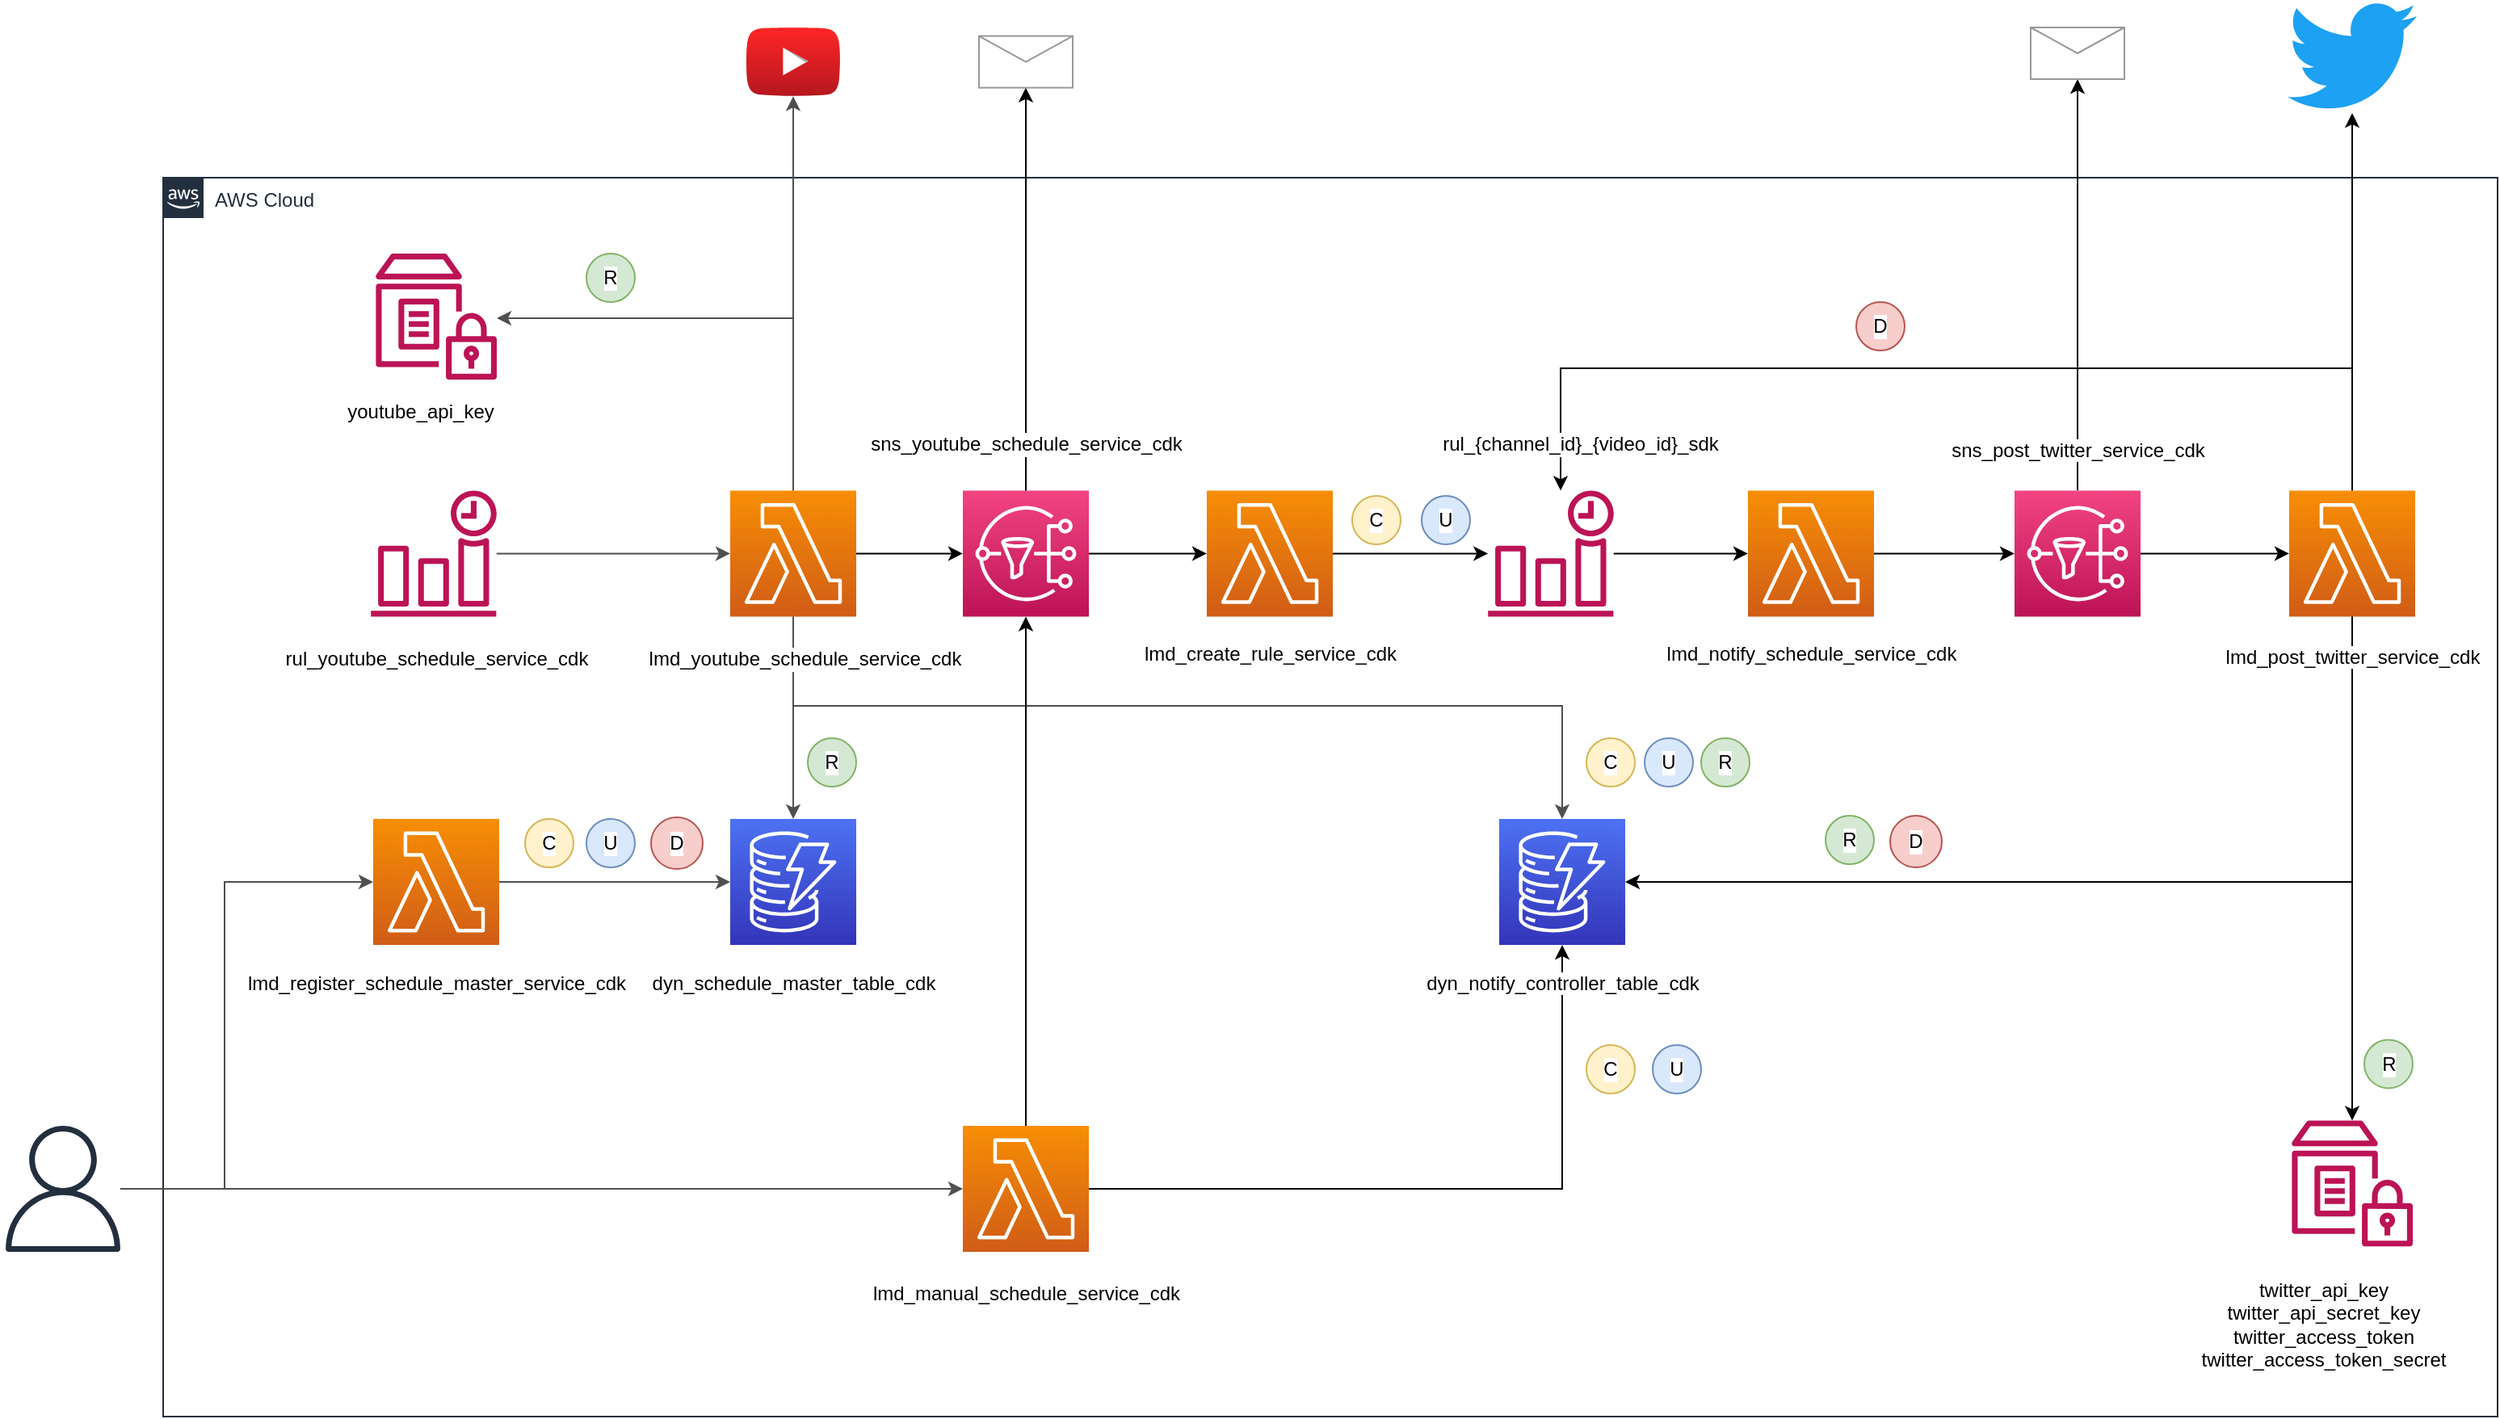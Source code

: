 <mxfile version="12.4.2" type="device" pages="1"><diagram id="9Kj1DvCb_Osgrf3cXfXj" name="Page-1"><mxGraphModel dx="2062" dy="1183" grid="0" gridSize="10" guides="1" tooltips="1" connect="1" arrows="1" fold="1" page="1" pageScale="1" pageWidth="1600" pageHeight="900" background="#FFFFFF" math="0" shadow="0"><root><mxCell id="0"/><mxCell id="1" parent="0"/><mxCell id="Mp6nSETJtWcOPBxeQtIm-13" value="AWS Cloud" style="points=[[0,0],[0.25,0],[0.5,0],[0.75,0],[1,0],[1,0.25],[1,0.5],[1,0.75],[1,1],[0.75,1],[0.5,1],[0.25,1],[0,1],[0,0.75],[0,0.5],[0,0.25]];outlineConnect=0;gradientColor=none;html=1;whiteSpace=wrap;fontSize=12;fontStyle=0;shape=mxgraph.aws4.group;grIcon=mxgraph.aws4.group_aws_cloud_alt;strokeColor=#232F3E;verticalAlign=top;align=left;spacingLeft=30;fontColor=#232F3E;dashed=0;fillColor=none;" parent="1" vertex="1"><mxGeometry x="122" y="123" width="1445" height="767" as="geometry"/></mxCell><mxCell id="Mp6nSETJtWcOPBxeQtIm-1" value="" style="outlineConnect=0;fontColor=#232F3E;gradientColor=#4D72F3;gradientDirection=north;fillColor=#3334B9;strokeColor=#ffffff;dashed=0;verticalLabelPosition=bottom;verticalAlign=top;align=center;html=1;fontSize=12;fontStyle=0;aspect=fixed;shape=mxgraph.aws4.resourceIcon;resIcon=mxgraph.aws4.dynamodb;" parent="1" vertex="1"><mxGeometry x="949" y="520" width="78" height="78" as="geometry"/></mxCell><mxCell id="Mp6nSETJtWcOPBxeQtIm-3" value="" style="outlineConnect=0;fontColor=#232F3E;gradientColor=#4D72F3;gradientDirection=north;fillColor=#3334B9;strokeColor=#ffffff;dashed=0;verticalLabelPosition=bottom;verticalAlign=top;align=center;html=1;fontSize=12;fontStyle=0;aspect=fixed;shape=mxgraph.aws4.resourceIcon;resIcon=mxgraph.aws4.dynamodb;" parent="1" vertex="1"><mxGeometry x="473" y="520" width="78" height="78" as="geometry"/></mxCell><mxCell id="Mp6nSETJtWcOPBxeQtIm-12" style="edgeStyle=orthogonalEdgeStyle;rounded=0;orthogonalLoop=1;jettySize=auto;html=1;strokeColor=#4F4F4F;" parent="1" source="Mp6nSETJtWcOPBxeQtIm-4" target="Mp6nSETJtWcOPBxeQtIm-3" edge="1"><mxGeometry relative="1" as="geometry"/></mxCell><mxCell id="Mp6nSETJtWcOPBxeQtIm-14" style="edgeStyle=orthogonalEdgeStyle;rounded=0;orthogonalLoop=1;jettySize=auto;html=1;strokeColor=#4F4F4F;" parent="1" source="Mp6nSETJtWcOPBxeQtIm-4" target="Mp6nSETJtWcOPBxeQtIm-1" edge="1"><mxGeometry relative="1" as="geometry"><Array as="points"><mxPoint x="575" y="450"/><mxPoint x="775" y="450"/></Array></mxGeometry></mxCell><mxCell id="Mp6nSETJtWcOPBxeQtIm-17" value="" style="edgeStyle=orthogonalEdgeStyle;rounded=0;orthogonalLoop=1;jettySize=auto;html=1;strokeColor=#4F4F4F;" parent="1" source="Mp6nSETJtWcOPBxeQtIm-4" target="Mp6nSETJtWcOPBxeQtIm-15" edge="1"><mxGeometry relative="1" as="geometry"><mxPoint x="512" y="160" as="targetPoint"/></mxGeometry></mxCell><mxCell id="Mp6nSETJtWcOPBxeQtIm-76" style="edgeStyle=orthogonalEdgeStyle;rounded=0;orthogonalLoop=1;jettySize=auto;html=1;strokeColor=#4F4F4F;" parent="1" source="Mp6nSETJtWcOPBxeQtIm-4" target="Mp6nSETJtWcOPBxeQtIm-75" edge="1"><mxGeometry relative="1" as="geometry"><Array as="points"><mxPoint x="512" y="210"/></Array></mxGeometry></mxCell><mxCell id="AKmsXylE_QyVyKZ4LMGY-3" style="edgeStyle=orthogonalEdgeStyle;rounded=0;orthogonalLoop=1;jettySize=auto;html=1;strokeColor=#000000;" parent="1" source="Mp6nSETJtWcOPBxeQtIm-4" target="AKmsXylE_QyVyKZ4LMGY-1" edge="1"><mxGeometry relative="1" as="geometry"/></mxCell><mxCell id="Mp6nSETJtWcOPBxeQtIm-4" value="" style="outlineConnect=0;fontColor=#232F3E;gradientColor=#F78E04;gradientDirection=north;fillColor=#D05C17;strokeColor=#ffffff;dashed=0;verticalLabelPosition=bottom;verticalAlign=top;align=center;html=1;fontSize=12;fontStyle=0;aspect=fixed;shape=mxgraph.aws4.resourceIcon;resIcon=mxgraph.aws4.lambda;" parent="1" vertex="1"><mxGeometry x="473" y="316.7" width="78" height="78" as="geometry"/></mxCell><mxCell id="AKmsXylE_QyVyKZ4LMGY-6" style="edgeStyle=orthogonalEdgeStyle;rounded=0;orthogonalLoop=1;jettySize=auto;html=1;strokeColor=#000000;" parent="1" source="Mp6nSETJtWcOPBxeQtIm-6" target="Mp6nSETJtWcOPBxeQtIm-21" edge="1"><mxGeometry relative="1" as="geometry"/></mxCell><mxCell id="63raANwZiFqSiwziWegK-8" style="edgeStyle=orthogonalEdgeStyle;rounded=0;orthogonalLoop=1;jettySize=auto;html=1;strokeColor=#000000;" edge="1" parent="1" source="Mp6nSETJtWcOPBxeQtIm-6" target="Mp6nSETJtWcOPBxeQtIm-18"><mxGeometry relative="1" as="geometry"><Array as="points"><mxPoint x="1477" y="241"/><mxPoint x="987" y="241"/></Array></mxGeometry></mxCell><mxCell id="Mp6nSETJtWcOPBxeQtIm-6" value="" style="outlineConnect=0;fontColor=#232F3E;gradientColor=#F78E04;gradientDirection=north;fillColor=#D05C17;strokeColor=#ffffff;dashed=0;verticalLabelPosition=bottom;verticalAlign=top;align=center;html=1;fontSize=12;fontStyle=0;aspect=fixed;shape=mxgraph.aws4.resourceIcon;resIcon=mxgraph.aws4.lambda;" parent="1" vertex="1"><mxGeometry x="1438" y="316.7" width="78" height="78" as="geometry"/></mxCell><mxCell id="Mp6nSETJtWcOPBxeQtIm-9" style="edgeStyle=orthogonalEdgeStyle;rounded=0;orthogonalLoop=1;jettySize=auto;html=1;strokeColor=#4F4F4F;" parent="1" source="Mp6nSETJtWcOPBxeQtIm-8" target="Mp6nSETJtWcOPBxeQtIm-4" edge="1"><mxGeometry relative="1" as="geometry"/></mxCell><mxCell id="Mp6nSETJtWcOPBxeQtIm-8" value="" style="outlineConnect=0;fontColor=#232F3E;gradientColor=none;fillColor=#BC1356;strokeColor=none;dashed=0;verticalLabelPosition=bottom;verticalAlign=top;align=center;html=1;fontSize=12;fontStyle=0;aspect=fixed;pointerEvents=1;shape=mxgraph.aws4.event_time_based;" parent="1" vertex="1"><mxGeometry x="250.5" y="316.7" width="78" height="78" as="geometry"/></mxCell><mxCell id="Mp6nSETJtWcOPBxeQtIm-15" value="" style="dashed=0;outlineConnect=0;html=1;align=center;labelPosition=center;verticalLabelPosition=bottom;verticalAlign=top;shape=mxgraph.weblogos.youtube_2;fillColor=#FF2626;gradientColor=#B5171F" parent="1" vertex="1"><mxGeometry x="482.8" y="30.0" width="58.4" height="42.6" as="geometry"/></mxCell><mxCell id="6" style="edgeStyle=none;html=1;strokeColor=#000000;" parent="1" source="Mp6nSETJtWcOPBxeQtIm-18" target="5" edge="1"><mxGeometry relative="1" as="geometry"/></mxCell><mxCell id="Mp6nSETJtWcOPBxeQtIm-18" value="" style="outlineConnect=0;fontColor=#232F3E;gradientColor=none;fillColor=#BC1356;strokeColor=none;dashed=0;verticalLabelPosition=bottom;verticalAlign=top;align=center;html=1;fontSize=12;fontStyle=0;aspect=fixed;pointerEvents=1;shape=mxgraph.aws4.event_time_based;" parent="1" vertex="1"><mxGeometry x="942" y="316.7" width="78" height="78" as="geometry"/></mxCell><mxCell id="Mp6nSETJtWcOPBxeQtIm-21" value="" style="dashed=0;outlineConnect=0;html=1;align=center;labelPosition=center;verticalLabelPosition=bottom;verticalAlign=top;shape=mxgraph.weblogos.twitter;fillColor=#1DA1F2;strokeColor=none" parent="1" vertex="1"><mxGeometry x="1437" y="13.0" width="80" height="70" as="geometry"/></mxCell><mxCell id="Mp6nSETJtWcOPBxeQtIm-31" style="edgeStyle=orthogonalEdgeStyle;rounded=0;orthogonalLoop=1;jettySize=auto;html=1;strokeColor=#000000;" parent="1" source="Mp6nSETJtWcOPBxeQtIm-29" target="Mp6nSETJtWcOPBxeQtIm-1" edge="1"><mxGeometry relative="1" as="geometry"/></mxCell><mxCell id="7yaGFpNtUyp5XE1QbwC2-1" style="edgeStyle=orthogonalEdgeStyle;rounded=0;orthogonalLoop=1;jettySize=auto;html=1;strokeColor=#000000;" parent="1" source="Mp6nSETJtWcOPBxeQtIm-29" target="AKmsXylE_QyVyKZ4LMGY-1" edge="1"><mxGeometry relative="1" as="geometry"/></mxCell><mxCell id="Mp6nSETJtWcOPBxeQtIm-29" value="" style="outlineConnect=0;fontColor=#232F3E;gradientColor=#F78E04;gradientDirection=north;fillColor=#D05C17;strokeColor=#ffffff;dashed=0;verticalLabelPosition=bottom;verticalAlign=top;align=center;html=1;fontSize=12;fontStyle=0;aspect=fixed;shape=mxgraph.aws4.resourceIcon;resIcon=mxgraph.aws4.lambda;" parent="1" vertex="1"><mxGeometry x="617" y="710" width="78" height="78" as="geometry"/></mxCell><mxCell id="Mp6nSETJtWcOPBxeQtIm-36" value="&lt;span style=&quot;color: rgba(0 , 0 , 0 , 0) ; font-family: monospace ; font-size: 0px&quot;&gt;%3CmxGraphModel%3E%3Croot%3E%3CmxCell%20id%3D%220%22%2F%3E%3CmxCell%20id%3D%221%22%20parent%3D%220%22%2F%3E%3CmxCell%20id%3D%222%22%20value%3D%22%26lt%3Bdiv%20style%3D%26quot%3Bcolor%3A%20rgb(248%20%2C%20248%20%2C%20242)%20%3B%20background-color%3A%20rgb(39%20%2C%2040%20%2C%2034)%20%3B%20font-family%3A%20%26amp%3B%2334%3Bconsolas%26amp%3B%2334%3B%20%2C%20%26amp%3B%2334%3Bcourier%20new%26amp%3B%2334%3B%20%2C%20monospace%20%3B%20font-size%3A%2014px%20%3B%20line-height%3A%2019px%20%3B%20white-space%3A%20pre%26quot%3B%26gt%3B%26lt%3Bspan%20style%3D%26quot%3Bcolor%3A%20%23e6db74%26quot%3B%26gt%3Byoutube-schedule-service%26lt%3B%2Fspan%26gt%3B%26lt%3B%2Fdiv%26gt%3B%22%20style%3D%22text%3Bhtml%3D1%3Balign%3Dcenter%3BverticalAlign%3Dmiddle%3Bresizable%3D0%3Bpoints%3D%5B%5D%3B%3Bautosize%3D1%3B%22%20vertex%3D%221%22%20parent%3D%221%22%3E%3CmxGeometry%20x%3D%22460%22%20y%3D%22800%22%20width%3D%22200%22%20height%3D%2220%22%20as%3D%22geometry%22%2F%3E%3C%2FmxCell%3E%3C%2Froot%3E%3C%2FmxGraphModel%3E&lt;/span&gt;" style="text;html=1;align=center;verticalAlign=middle;resizable=0;points=[];;autosize=1;" parent="1" vertex="1"><mxGeometry x="615" y="842" width="20" height="20" as="geometry"/></mxCell><mxCell id="Mp6nSETJtWcOPBxeQtIm-40" value="lmd_youtube_schedule_service_cdk" style="text;html=1;align=center;verticalAlign=middle;resizable=0;points=[];;autosize=1;labelBackgroundColor=#ffffff;fontColor=#000000;" parent="1" vertex="1"><mxGeometry x="414" y="410.5" width="210" height="20" as="geometry"/></mxCell><mxCell id="Mp6nSETJtWcOPBxeQtIm-43" style="edgeStyle=orthogonalEdgeStyle;rounded=0;orthogonalLoop=1;jettySize=auto;html=1;strokeColor=#4F4F4F;" parent="1" source="Mp6nSETJtWcOPBxeQtIm-42" target="Mp6nSETJtWcOPBxeQtIm-29" edge="1"><mxGeometry relative="1" as="geometry"/></mxCell><mxCell id="Mp6nSETJtWcOPBxeQtIm-49" style="edgeStyle=orthogonalEdgeStyle;rounded=0;orthogonalLoop=1;jettySize=auto;html=1;strokeColor=#4F4F4F;" parent="1" source="Mp6nSETJtWcOPBxeQtIm-42" target="Mp6nSETJtWcOPBxeQtIm-47" edge="1"><mxGeometry relative="1" as="geometry"><Array as="points"><mxPoint x="160" y="749"/><mxPoint x="160" y="559"/></Array></mxGeometry></mxCell><mxCell id="Mp6nSETJtWcOPBxeQtIm-42" value="" style="outlineConnect=0;fontColor=#232F3E;gradientColor=none;fillColor=#232F3E;strokeColor=none;dashed=0;verticalLabelPosition=bottom;verticalAlign=top;align=center;html=1;fontSize=12;fontStyle=0;aspect=fixed;pointerEvents=1;shape=mxgraph.aws4.user;labelBackgroundColor=#ffffff;" parent="1" vertex="1"><mxGeometry x="21" y="710" width="78" height="78" as="geometry"/></mxCell><mxCell id="Mp6nSETJtWcOPBxeQtIm-78" style="edgeStyle=orthogonalEdgeStyle;rounded=0;orthogonalLoop=1;jettySize=auto;html=1;strokeColor=#000000;" parent="1" source="Mp6nSETJtWcOPBxeQtIm-6" target="Mp6nSETJtWcOPBxeQtIm-77" edge="1"><mxGeometry relative="1" as="geometry"/></mxCell><mxCell id="63raANwZiFqSiwziWegK-9" style="edgeStyle=orthogonalEdgeStyle;rounded=0;orthogonalLoop=1;jettySize=auto;html=1;strokeColor=#000000;" edge="1" parent="1" source="Mp6nSETJtWcOPBxeQtIm-6" target="Mp6nSETJtWcOPBxeQtIm-1"><mxGeometry relative="1" as="geometry"><Array as="points"><mxPoint x="1477" y="559"/></Array></mxGeometry></mxCell><mxCell id="Mp6nSETJtWcOPBxeQtIm-44" value="lmd_post_twitter_service_cdk" style="text;html=1;align=center;labelBackgroundColor=#ffffff;fontColor=#000000;" parent="1" vertex="1"><mxGeometry x="1407" y="405.5" width="140" height="25" as="geometry"/></mxCell><mxCell id="Mp6nSETJtWcOPBxeQtIm-46" value="lmd_manual_schedule_service_cdk" style="text;html=1;align=center;labelBackgroundColor=#ffffff;fontColor=#000000;" parent="1" vertex="1"><mxGeometry x="586" y="800" width="140" height="25" as="geometry"/></mxCell><mxCell id="Mp6nSETJtWcOPBxeQtIm-48" style="edgeStyle=orthogonalEdgeStyle;rounded=0;orthogonalLoop=1;jettySize=auto;html=1;strokeColor=#4F4F4F;" parent="1" source="Mp6nSETJtWcOPBxeQtIm-47" target="Mp6nSETJtWcOPBxeQtIm-3" edge="1"><mxGeometry relative="1" as="geometry"/></mxCell><mxCell id="Mp6nSETJtWcOPBxeQtIm-47" value="" style="outlineConnect=0;fontColor=#232F3E;gradientColor=#F78E04;gradientDirection=north;fillColor=#D05C17;strokeColor=#ffffff;dashed=0;verticalLabelPosition=bottom;verticalAlign=top;align=center;html=1;fontSize=12;fontStyle=0;aspect=fixed;shape=mxgraph.aws4.resourceIcon;resIcon=mxgraph.aws4.lambda;" parent="1" vertex="1"><mxGeometry x="252" y="520" width="78" height="78" as="geometry"/></mxCell><mxCell id="Mp6nSETJtWcOPBxeQtIm-50" value="dyn_schedule_master_table_cdk" style="text;html=1;align=center;labelBackgroundColor=#ffffff;fontColor=#000000;" parent="1" vertex="1"><mxGeometry x="442" y="608" width="140" height="25" as="geometry"/></mxCell><mxCell id="Mp6nSETJtWcOPBxeQtIm-51" value="dyn_notify_controller_table_cdk" style="text;html=1;align=center;labelBackgroundColor=#ffffff;fontColor=#000000;" parent="1" vertex="1"><mxGeometry x="918" y="608" width="140" height="25" as="geometry"/></mxCell><mxCell id="Mp6nSETJtWcOPBxeQtIm-52" value="lmd_register_schedule_master_service_cdk" style="text;html=1;align=center;labelBackgroundColor=#ffffff;fontColor=#000000;" parent="1" vertex="1"><mxGeometry x="221" y="608" width="140" height="25" as="geometry"/></mxCell><mxCell id="Mp6nSETJtWcOPBxeQtIm-54" value="rul_youtube_schedule_service_cdk" style="text;html=1;align=center;verticalAlign=middle;resizable=0;points=[];;autosize=1;labelBackgroundColor=#ffffff;fontColor=#000000;" parent="1" vertex="1"><mxGeometry x="191" y="410.5" width="200" height="20" as="geometry"/></mxCell><mxCell id="63raANwZiFqSiwziWegK-15" style="edgeStyle=orthogonalEdgeStyle;rounded=0;orthogonalLoop=1;jettySize=auto;html=1;strokeColor=#000000;" edge="1" parent="1" source="3" target="63raANwZiFqSiwziWegK-14"><mxGeometry relative="1" as="geometry"/></mxCell><mxCell id="Mp6nSETJtWcOPBxeQtIm-56" value="sns_post_twitter_service_cdk" style="text;html=1;align=center;labelBackgroundColor=#ffffff;fontColor=#000000;" parent="1" vertex="1"><mxGeometry x="1237" y="278" width="140" height="25" as="geometry"/></mxCell><mxCell id="Mp6nSETJtWcOPBxeQtIm-57" value="rul_{channel_id}_{video_id}_sdk" style="text;html=1;align=center;verticalAlign=middle;resizable=0;points=[];;autosize=1;labelBackgroundColor=#ffffff;fontColor=#000000;" parent="1" vertex="1"><mxGeometry x="904" y="278" width="190" height="20" as="geometry"/></mxCell><mxCell id="Mp6nSETJtWcOPBxeQtIm-58" value="C" style="ellipse;whiteSpace=wrap;html=1;aspect=fixed;labelBackgroundColor=#ffffff;align=center;fillColor=#fff2cc;strokeColor=#d6b656;fontColor=#000000;" parent="1" vertex="1"><mxGeometry x="346" y="520" width="30" height="30" as="geometry"/></mxCell><mxCell id="Mp6nSETJtWcOPBxeQtIm-59" value="R" style="ellipse;whiteSpace=wrap;html=1;aspect=fixed;labelBackgroundColor=#ffffff;align=center;fillColor=#d5e8d4;strokeColor=#82b366;fontColor=#000000;" parent="1" vertex="1"><mxGeometry x="521" y="470" width="30" height="30" as="geometry"/></mxCell><mxCell id="Mp6nSETJtWcOPBxeQtIm-62" value="R" style="ellipse;whiteSpace=wrap;html=1;aspect=fixed;labelBackgroundColor=#ffffff;align=center;fillColor=#d5e8d4;strokeColor=#82b366;fontColor=#000000;" parent="1" vertex="1"><mxGeometry x="1151" y="518" width="30" height="30" as="geometry"/></mxCell><mxCell id="Mp6nSETJtWcOPBxeQtIm-63" value="C" style="ellipse;whiteSpace=wrap;html=1;aspect=fixed;labelBackgroundColor=#ffffff;align=center;fillColor=#fff2cc;strokeColor=#d6b656;fontColor=#000000;" parent="1" vertex="1"><mxGeometry x="858" y="320" width="30" height="30" as="geometry"/></mxCell><mxCell id="Mp6nSETJtWcOPBxeQtIm-64" value="D" style="ellipse;whiteSpace=wrap;html=1;aspect=fixed;labelBackgroundColor=#ffffff;align=center;fillColor=#f8cecc;strokeColor=#b85450;fontColor=#000000;" parent="1" vertex="1"><mxGeometry x="1170" y="200" width="30" height="30" as="geometry"/></mxCell><mxCell id="Mp6nSETJtWcOPBxeQtIm-66" value="U" style="ellipse;whiteSpace=wrap;html=1;aspect=fixed;labelBackgroundColor=#ffffff;align=center;fillColor=#dae8fc;strokeColor=#6c8ebf;fontColor=#000000;" parent="1" vertex="1"><mxGeometry x="901" y="320" width="30" height="30" as="geometry"/></mxCell><mxCell id="Mp6nSETJtWcOPBxeQtIm-67" value="D" style="ellipse;whiteSpace=wrap;html=1;aspect=fixed;labelBackgroundColor=#ffffff;align=center;fillColor=#f8cecc;strokeColor=#b85450;fontColor=#000000;" parent="1" vertex="1"><mxGeometry x="1191" y="518" width="32" height="32" as="geometry"/></mxCell><mxCell id="Mp6nSETJtWcOPBxeQtIm-68" value="U" style="ellipse;whiteSpace=wrap;html=1;aspect=fixed;labelBackgroundColor=#ffffff;align=center;fillColor=#dae8fc;strokeColor=#6c8ebf;fontColor=#000000;" parent="1" vertex="1"><mxGeometry x="384" y="520" width="30" height="30" as="geometry"/></mxCell><mxCell id="Mp6nSETJtWcOPBxeQtIm-69" value="D" style="ellipse;whiteSpace=wrap;html=1;aspect=fixed;labelBackgroundColor=#ffffff;align=center;fillColor=#f8cecc;strokeColor=#b85450;fontColor=#000000;" parent="1" vertex="1"><mxGeometry x="424" y="519" width="32" height="32" as="geometry"/></mxCell><mxCell id="Mp6nSETJtWcOPBxeQtIm-70" value="C" style="ellipse;whiteSpace=wrap;html=1;aspect=fixed;labelBackgroundColor=#ffffff;align=center;fillColor=#fff2cc;strokeColor=#d6b656;fontColor=#000000;" parent="1" vertex="1"><mxGeometry x="1003" y="660" width="30" height="30" as="geometry"/></mxCell><mxCell id="Mp6nSETJtWcOPBxeQtIm-71" value="U" style="ellipse;whiteSpace=wrap;html=1;aspect=fixed;labelBackgroundColor=#ffffff;align=center;fillColor=#dae8fc;strokeColor=#6c8ebf;fontColor=#000000;" parent="1" vertex="1"><mxGeometry x="1044" y="660" width="30" height="30" as="geometry"/></mxCell><mxCell id="Mp6nSETJtWcOPBxeQtIm-74" value="R" style="ellipse;whiteSpace=wrap;html=1;aspect=fixed;labelBackgroundColor=#ffffff;align=center;fillColor=#d5e8d4;strokeColor=#82b366;fontColor=#000000;" parent="1" vertex="1"><mxGeometry x="384" y="170" width="30" height="30" as="geometry"/></mxCell><mxCell id="Mp6nSETJtWcOPBxeQtIm-75" value="" style="outlineConnect=0;fontColor=#232F3E;gradientColor=none;fillColor=#BC1356;strokeColor=none;dashed=0;verticalLabelPosition=bottom;verticalAlign=top;align=center;html=1;fontSize=12;fontStyle=0;aspect=fixed;pointerEvents=1;shape=mxgraph.aws4.parameter_store;labelBackgroundColor=#ffffff;" parent="1" vertex="1"><mxGeometry x="253.5" y="170" width="75" height="78" as="geometry"/></mxCell><mxCell id="Mp6nSETJtWcOPBxeQtIm-77" value="" style="outlineConnect=0;fontColor=#232F3E;gradientColor=none;fillColor=#BC1356;strokeColor=none;dashed=0;verticalLabelPosition=bottom;verticalAlign=top;align=center;html=1;fontSize=12;fontStyle=0;aspect=fixed;pointerEvents=1;shape=mxgraph.aws4.parameter_store;labelBackgroundColor=#ffffff;" parent="1" vertex="1"><mxGeometry x="1439.5" y="706.7" width="75" height="78" as="geometry"/></mxCell><mxCell id="Mp6nSETJtWcOPBxeQtIm-79" value="youtube_api_key" style="text;html=1;align=center;verticalAlign=middle;resizable=0;points=[];;autosize=1;labelBackgroundColor=#ffffff;fontColor=#000000;" parent="1" vertex="1"><mxGeometry x="226" y="258" width="110" height="20" as="geometry"/></mxCell><mxCell id="Mp6nSETJtWcOPBxeQtIm-80" value="&lt;div&gt;twitter_api_key&lt;/div&gt;&lt;div&gt;twitter_api_secret_key&lt;/div&gt;&lt;div&gt;twitter_access_token&lt;/div&gt;&lt;div&gt;twitter_access_token_secret&lt;/div&gt;" style="text;html=1;align=center;labelBackgroundColor=#ffffff;fontColor=#000000;" parent="1" vertex="1"><mxGeometry x="1364" y="798" width="189" height="70" as="geometry"/></mxCell><mxCell id="Mp6nSETJtWcOPBxeQtIm-81" value="R" style="ellipse;whiteSpace=wrap;html=1;aspect=fixed;labelBackgroundColor=#ffffff;align=center;fillColor=#d5e8d4;strokeColor=#82b366;fontColor=#000000;" parent="1" vertex="1"><mxGeometry x="1484.5" y="656.7" width="30" height="30" as="geometry"/></mxCell><mxCell id="Mp6nSETJtWcOPBxeQtIm-82" value="C" style="ellipse;whiteSpace=wrap;html=1;aspect=fixed;labelBackgroundColor=#ffffff;align=center;fillColor=#fff2cc;strokeColor=#d6b656;fontColor=#000000;" parent="1" vertex="1"><mxGeometry x="1003" y="470" width="30" height="30" as="geometry"/></mxCell><mxCell id="Mp6nSETJtWcOPBxeQtIm-83" value="U" style="ellipse;whiteSpace=wrap;html=1;aspect=fixed;labelBackgroundColor=#ffffff;align=center;fillColor=#dae8fc;strokeColor=#6c8ebf;fontColor=#000000;" parent="1" vertex="1"><mxGeometry x="1039" y="470" width="30" height="30" as="geometry"/></mxCell><mxCell id="AKmsXylE_QyVyKZ4LMGY-4" style="edgeStyle=orthogonalEdgeStyle;rounded=0;orthogonalLoop=1;jettySize=auto;html=1;strokeColor=#000000;" parent="1" source="AKmsXylE_QyVyKZ4LMGY-1" target="AKmsXylE_QyVyKZ4LMGY-2" edge="1"><mxGeometry relative="1" as="geometry"/></mxCell><mxCell id="AKmsXylE_QyVyKZ4LMGY-1" value="" style="outlineConnect=0;fontColor=#232F3E;gradientColor=#F34482;gradientDirection=north;fillColor=#BC1356;strokeColor=#ffffff;dashed=0;verticalLabelPosition=bottom;verticalAlign=top;align=center;html=1;fontSize=12;fontStyle=0;aspect=fixed;shape=mxgraph.aws4.resourceIcon;resIcon=mxgraph.aws4.sns;" parent="1" vertex="1"><mxGeometry x="617" y="316.7" width="78" height="78" as="geometry"/></mxCell><mxCell id="AKmsXylE_QyVyKZ4LMGY-5" style="edgeStyle=orthogonalEdgeStyle;rounded=0;orthogonalLoop=1;jettySize=auto;html=1;strokeColor=#000000;" parent="1" source="AKmsXylE_QyVyKZ4LMGY-2" target="Mp6nSETJtWcOPBxeQtIm-18" edge="1"><mxGeometry relative="1" as="geometry"/></mxCell><mxCell id="AKmsXylE_QyVyKZ4LMGY-2" value="" style="outlineConnect=0;fontColor=#232F3E;gradientColor=#F78E04;gradientDirection=north;fillColor=#D05C17;strokeColor=#ffffff;dashed=0;verticalLabelPosition=bottom;verticalAlign=top;align=center;html=1;fontSize=12;fontStyle=0;aspect=fixed;shape=mxgraph.aws4.resourceIcon;resIcon=mxgraph.aws4.lambda;" parent="1" vertex="1"><mxGeometry x="768" y="316.7" width="78" height="78" as="geometry"/></mxCell><mxCell id="63raANwZiFqSiwziWegK-13" style="edgeStyle=orthogonalEdgeStyle;rounded=0;orthogonalLoop=1;jettySize=auto;html=1;strokeColor=#000000;" edge="1" parent="1" source="AKmsXylE_QyVyKZ4LMGY-1" target="63raANwZiFqSiwziWegK-12"><mxGeometry relative="1" as="geometry"/></mxCell><mxCell id="AKmsXylE_QyVyKZ4LMGY-7" value="sns_youtube_schedule_service_cdk" style="text;html=1;align=center;verticalAlign=middle;resizable=0;points=[];;autosize=1;labelBackgroundColor=#ffffff;fontColor=#000000;" parent="1" vertex="1"><mxGeometry x="551" y="278" width="210" height="20" as="geometry"/></mxCell><mxCell id="AKmsXylE_QyVyKZ4LMGY-9" value="lmd_create_rule_service_cdk" style="text;html=1;align=center;verticalAlign=middle;resizable=0;points=[];;autosize=1;labelBackgroundColor=#ffffff;fontColor=#000000;" parent="1" vertex="1"><mxGeometry x="722" y="408" width="170" height="20" as="geometry"/></mxCell><mxCell id="2" value="R" style="ellipse;whiteSpace=wrap;html=1;aspect=fixed;labelBackgroundColor=#ffffff;align=center;fillColor=#d5e8d4;strokeColor=#82b366;fontColor=#000000;" parent="1" vertex="1"><mxGeometry x="1074" y="470" width="30" height="30" as="geometry"/></mxCell><mxCell id="4" style="edgeStyle=none;html=1;strokeColor=#000000;" parent="1" source="3" target="Mp6nSETJtWcOPBxeQtIm-6" edge="1"><mxGeometry relative="1" as="geometry"/></mxCell><mxCell id="3" value="" style="outlineConnect=0;fontColor=#232F3E;gradientColor=#F34482;gradientDirection=north;fillColor=#BC1356;strokeColor=#ffffff;dashed=0;verticalLabelPosition=bottom;verticalAlign=top;align=center;html=1;fontSize=12;fontStyle=0;aspect=fixed;shape=mxgraph.aws4.resourceIcon;resIcon=mxgraph.aws4.sns;" parent="1" vertex="1"><mxGeometry x="1268" y="316.7" width="78" height="78" as="geometry"/></mxCell><mxCell id="7" style="edgeStyle=none;html=1;strokeColor=#000000;" parent="1" source="5" target="3" edge="1"><mxGeometry relative="1" as="geometry"/></mxCell><mxCell id="5" value="" style="outlineConnect=0;fontColor=#232F3E;gradientColor=#F78E04;gradientDirection=north;fillColor=#D05C17;strokeColor=#ffffff;dashed=0;verticalLabelPosition=bottom;verticalAlign=top;align=center;html=1;fontSize=12;fontStyle=0;aspect=fixed;shape=mxgraph.aws4.resourceIcon;resIcon=mxgraph.aws4.lambda;" parent="1" vertex="1"><mxGeometry x="1103" y="316.7" width="78" height="78" as="geometry"/></mxCell><mxCell id="63raANwZiFqSiwziWegK-10" value="lmd_notify_schedule_service_cdk" style="text;html=1;align=center;verticalAlign=middle;resizable=0;points=[];;autosize=1;labelBackgroundColor=#ffffff;fontColor=#000000;" vertex="1" parent="1"><mxGeometry x="1047.5" y="409" width="189" height="18" as="geometry"/></mxCell><mxCell id="63raANwZiFqSiwziWegK-12" value="" style="verticalLabelPosition=bottom;shadow=0;dashed=0;align=center;html=1;verticalAlign=top;strokeWidth=1;shape=mxgraph.mockup.misc.mail2;strokeColor=#999999;" vertex="1" parent="1"><mxGeometry x="627" y="35.3" width="58" height="32" as="geometry"/></mxCell><mxCell id="63raANwZiFqSiwziWegK-14" value="" style="verticalLabelPosition=bottom;shadow=0;dashed=0;align=center;html=1;verticalAlign=top;strokeWidth=1;shape=mxgraph.mockup.misc.mail2;strokeColor=#999999;" vertex="1" parent="1"><mxGeometry x="1278" y="30.0" width="58" height="32" as="geometry"/></mxCell></root></mxGraphModel></diagram></mxfile>